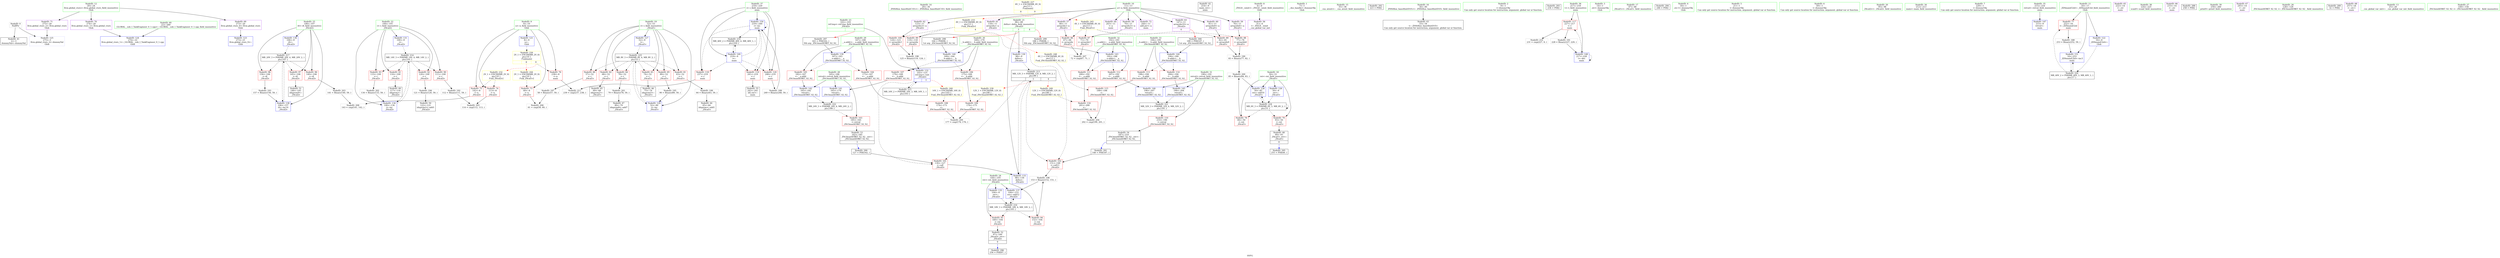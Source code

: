 digraph "SVFG" {
	label="SVFG";

	Node0x564817c7a7d0 [shape=record,color=grey,label="{NodeID: 0\nNullPtr}"];
	Node0x564817c7a7d0 -> Node0x564817c98520[style=solid];
	Node0x564817c7a7d0 -> Node0x564817c9eb50[style=solid];
	Node0x564817c98c00 [shape=record,color=red,label="{NodeID: 97\n145\<--106\n\<--i4\n_Z4cal2v\n}"];
	Node0x564817c98c00 -> Node0x564817c99dc0[style=solid];
	Node0x564817c96e00 [shape=record,color=green,label="{NodeID: 14\n29\<--30\n_ZNSt8ios_base4InitC1Ev\<--_ZNSt8ios_base4InitC1Ev_field_insensitive\n}"];
	Node0x564817c9c6a0 [shape=record,color=grey,label="{NodeID: 194\n121 = Binary(120, 59, )\n}"];
	Node0x564817c9c6a0 -> Node0x564817c99cf0[style=solid];
	Node0x564817c99760 [shape=record,color=red,label="{NodeID: 111\n200\<--192\n\<--__a.addr\n_ZSt3minIiERKT_S2_S2_\n}"];
	Node0x564817c99760 -> Node0x564817c9e340[style=solid];
	Node0x564817c979d0 [shape=record,color=green,label="{NodeID: 28\n165\<--166\nretval\<--retval_field_insensitive\n_ZSt3maxIiERKT_S2_S2_\n}"];
	Node0x564817c979d0 -> Node0x564817c990e0[style=solid];
	Node0x564817c979d0 -> Node0x564817c9f880[style=solid];
	Node0x564817c979d0 -> Node0x564817c9f950[style=solid];
	Node0x564817cc2260 [shape=record,color=black,label="{NodeID: 291\n148 = PHI(187, )\n}"];
	Node0x564817cc2260 -> Node0x564817c99010[style=solid];
	Node0x564817ca4fb0 [shape=record,color=grey,label="{NodeID: 208\n143 = cmp(141, 142, )\n}"];
	Node0x564817c9eb50 [shape=record,color=blue, style = dotted,label="{NodeID: 125\n275\<--3\nllvm.global_ctors_2\<--dummyVal\nGlob }"];
	Node0x564817c98620 [shape=record,color=black,label="{NodeID: 42\n214\<--9\nmain_ret\<--\nmain\n}"];
	Node0x564817caf9f0 [shape=record,color=black,label="{NodeID: 222\nMR_24V_3 = PHI(MR_24V_4, MR_24V_2, )\npts\{166 \}\n}"];
	Node0x564817caf9f0 -> Node0x564817c990e0[style=dashed];
	Node0x564817c9f6e0 [shape=record,color=blue,label="{NodeID: 139\n167\<--163\n__a.addr\<--__a\n_ZSt3maxIiERKT_S2_S2_\n}"];
	Node0x564817c9f6e0 -> Node0x564817c991b0[style=dashed];
	Node0x564817c9f6e0 -> Node0x564817c99280[style=dashed];
	Node0x564817c9a1d0 [shape=record,color=purple,label="{NodeID: 56\n31\<--4\n\<--_ZStL8__ioinit\n__cxx_global_var_init\n}"];
	Node0x564817c9ad60 [shape=record,color=purple,label="{NodeID: 70\n274\<--20\nllvm.global_ctors_1\<--llvm.global_ctors\nGlob }"];
	Node0x564817c9ad60 -> Node0x564817c9ea50[style=solid];
	Node0x564817c9b920 [shape=record,color=red,label="{NodeID: 84\n78\<--52\n\<--i\n_Z4cal1v\n}"];
	Node0x564817c9b920 -> Node0x564817c9d120[style=solid];
	Node0x564817c7a5f0 [shape=record,color=green,label="{NodeID: 1\n7\<--1\n__dso_handle\<--dummyObj\nGlob }"];
	Node0x564817c98cd0 [shape=record,color=red,label="{NodeID: 98\n156\<--106\n\<--i4\n_Z4cal2v\n}"];
	Node0x564817c98cd0 -> Node0x564817c9c520[style=solid];
	Node0x564817c96e90 [shape=record,color=green,label="{NodeID: 15\n35\<--36\n__cxa_atexit\<--__cxa_atexit_field_insensitive\n}"];
	Node0x564817c9c820 [shape=record,color=grey,label="{NodeID: 195\n90 = Binary(89, 59, )\n}"];
	Node0x564817c9c820 -> Node0x564817c9eec0[style=solid];
	Node0x564817c99830 [shape=record,color=red,label="{NodeID: 112\n207\<--192\n\<--__a.addr\n_ZSt3minIiERKT_S2_S2_\n}"];
	Node0x564817c99830 -> Node0x564817c9fc90[style=solid];
	Node0x564817c97aa0 [shape=record,color=green,label="{NodeID: 29\n167\<--168\n__a.addr\<--__a.addr_field_insensitive\n_ZSt3maxIiERKT_S2_S2_\n}"];
	Node0x564817c97aa0 -> Node0x564817c991b0[style=solid];
	Node0x564817c97aa0 -> Node0x564817c99280[style=solid];
	Node0x564817c97aa0 -> Node0x564817c9f6e0[style=solid];
	Node0x564817cc2360 [shape=record,color=black,label="{NodeID: 292\n223 = PHI()\n}"];
	Node0x564817ca5130 [shape=record,color=grey,label="{NodeID: 209\n177 = cmp(174, 176, )\n}"];
	Node0x564817c9ec50 [shape=record,color=blue,label="{NodeID: 126\n50\<--9\nret\<--\n_Z4cal1v\n}"];
	Node0x564817c9ec50 -> Node0x564817cb03f0[style=dashed];
	Node0x564817c986f0 [shape=record,color=black,label="{NodeID: 43\n33\<--34\n\<--_ZNSt8ios_base4InitD1Ev\nCan only get source location for instruction, argument, global var or function.}"];
	Node0x564817c9f7b0 [shape=record,color=blue,label="{NodeID: 140\n169\<--164\n__b.addr\<--__b\n_ZSt3maxIiERKT_S2_S2_\n}"];
	Node0x564817c9f7b0 -> Node0x564817c99350[style=dashed];
	Node0x564817c9f7b0 -> Node0x564817c99420[style=dashed];
	Node0x564817c9a2a0 [shape=record,color=purple,label="{NodeID: 57\n66\<--11\narrayidx\<--a\n_Z4cal1v\n}"];
	Node0x564817c9a2a0 -> Node0x564817c9bac0[style=solid];
	Node0x564817c9ae60 [shape=record,color=purple,label="{NodeID: 71\n275\<--20\nllvm.global_ctors_2\<--llvm.global_ctors\nGlob }"];
	Node0x564817c9ae60 -> Node0x564817c9eb50[style=solid];
	Node0x564817c9b9f0 [shape=record,color=red,label="{NodeID: 85\n89\<--52\n\<--i\n_Z4cal1v\n}"];
	Node0x564817c9b9f0 -> Node0x564817c9c820[style=solid];
	Node0x564817c95f80 [shape=record,color=green,label="{NodeID: 2\n9\<--1\n\<--dummyObj\nCan only get source location for instruction, argument, global var or function.}"];
	Node0x564817c98da0 [shape=record,color=red,label="{NodeID: 99\n119\<--118\n\<--arrayidx\n_Z4cal2v\n}"];
	Node0x564817c98da0 -> Node0x564817c9cca0[style=solid];
	Node0x564817c96f20 [shape=record,color=green,label="{NodeID: 16\n34\<--40\n_ZNSt8ios_base4InitD1Ev\<--_ZNSt8ios_base4InitD1Ev_field_insensitive\n}"];
	Node0x564817c96f20 -> Node0x564817c986f0[style=solid];
	Node0x564817c9c9a0 [shape=record,color=grey,label="{NodeID: 196\n153 = Binary(152, 151, )\n}"];
	Node0x564817c9c9a0 -> Node0x564817c9f540[style=solid];
	Node0x564817c99900 [shape=record,color=red,label="{NodeID: 113\n198\<--194\n\<--__b.addr\n_ZSt3minIiERKT_S2_S2_\n}"];
	Node0x564817c99900 -> Node0x564817c99aa0[style=solid];
	Node0x564817c97b70 [shape=record,color=green,label="{NodeID: 30\n169\<--170\n__b.addr\<--__b.addr_field_insensitive\n_ZSt3maxIiERKT_S2_S2_\n}"];
	Node0x564817c97b70 -> Node0x564817c99350[style=solid];
	Node0x564817c97b70 -> Node0x564817c99420[style=solid];
	Node0x564817c97b70 -> Node0x564817c9f7b0[style=solid];
	Node0x564817cc2430 [shape=record,color=black,label="{NodeID: 293\n234 = PHI()\n}"];
	Node0x564817ca52b0 [shape=record,color=grey,label="{NodeID: 210\n231 = cmp(227, 9, )\n}"];
	Node0x564817c9ed20 [shape=record,color=blue,label="{NodeID: 127\n52\<--9\ni\<--\n_Z4cal1v\n}"];
	Node0x564817c9ed20 -> Node0x564817cb08f0[style=dashed];
	Node0x564817c987f0 [shape=record,color=black,label="{NodeID: 44\n65\<--64\nidxprom\<--add1\n_Z4cal1v\n}"];
	Node0x564817cb03f0 [shape=record,color=black,label="{NodeID: 224\nMR_6V_3 = PHI(MR_6V_5, MR_6V_2, )\npts\{51 \}\n}"];
	Node0x564817cb03f0 -> Node0x564817c9b440[style=dashed];
	Node0x564817cb03f0 -> Node0x564817c9b510[style=dashed];
	Node0x564817cb03f0 -> Node0x564817c9edf0[style=dashed];
	Node0x564817cb03f0 -> Node0x564817cb03f0[style=dashed];
	Node0x564817c9f880 [shape=record,color=blue,label="{NodeID: 141\n165\<--179\nretval\<--\n_ZSt3maxIiERKT_S2_S2_\n}"];
	Node0x564817c9f880 -> Node0x564817caf9f0[style=dashed];
	Node0x564817c9a370 [shape=record,color=purple,label="{NodeID: 58\n70\<--11\narrayidx3\<--a\n_Z4cal1v\n}"];
	Node0x564817c9a370 -> Node0x564817c9bb90[style=solid];
	Node0x564817c9af60 [shape=record,color=purple,label="{NodeID: 72\n244\<--11\nadd.ptr\<--a\nmain\n}"];
	Node0x564817c9bac0 [shape=record,color=red,label="{NodeID: 86\n67\<--66\n\<--arrayidx\n_Z4cal1v\n}"];
	Node0x564817c9bac0 -> Node0x564817ca4e30[style=solid];
	Node0x564817c96010 [shape=record,color=green,label="{NodeID: 3\n14\<--1\n.str\<--dummyObj\nGlob }"];
	Node0x564817c98e70 [shape=record,color=red,label="{NodeID: 100\n124\<--123\n\<--arrayidx3\n_Z4cal2v\n}"];
	Node0x564817c98e70 -> Node0x564817c9cca0[style=solid];
	Node0x564817c97020 [shape=record,color=green,label="{NodeID: 17\n47\<--48\n_Z4cal1v\<--_Z4cal1v_field_insensitive\n}"];
	Node0x564817c9cb20 [shape=record,color=grey,label="{NodeID: 197\n58 = Binary(57, 59, )\n}"];
	Node0x564817c9cb20 -> Node0x564817ca4cb0[style=solid];
	Node0x564817c999d0 [shape=record,color=red,label="{NodeID: 114\n204\<--194\n\<--__b.addr\n_ZSt3minIiERKT_S2_S2_\n}"];
	Node0x564817c999d0 -> Node0x564817c9fbc0[style=solid];
	Node0x564817c97c40 [shape=record,color=green,label="{NodeID: 31\n190\<--191\nretval\<--retval_field_insensitive\n_ZSt3minIiERKT_S2_S2_\n}"];
	Node0x564817c97c40 -> Node0x564817c99690[style=solid];
	Node0x564817c97c40 -> Node0x564817c9fbc0[style=solid];
	Node0x564817c97c40 -> Node0x564817c9fc90[style=solid];
	Node0x564817cc2500 [shape=record,color=black,label="{NodeID: 294\n246 = PHI()\n}"];
	Node0x564817ca5430 [shape=record,color=grey,label="{NodeID: 211\n239 = cmp(237, 238, )\n}"];
	Node0x564817c9edf0 [shape=record,color=blue,label="{NodeID: 128\n50\<--85\nret\<--add10\n_Z4cal1v\n}"];
	Node0x564817c9edf0 -> Node0x564817cb03f0[style=dashed];
	Node0x564817c988c0 [shape=record,color=black,label="{NodeID: 45\n69\<--68\nidxprom2\<--\n_Z4cal1v\n}"];
	Node0x564817cb08f0 [shape=record,color=black,label="{NodeID: 225\nMR_8V_3 = PHI(MR_8V_4, MR_8V_2, )\npts\{53 \}\n}"];
	Node0x564817cb08f0 -> Node0x564817c9b5e0[style=dashed];
	Node0x564817cb08f0 -> Node0x564817c9b6b0[style=dashed];
	Node0x564817cb08f0 -> Node0x564817c9b780[style=dashed];
	Node0x564817cb08f0 -> Node0x564817c9b850[style=dashed];
	Node0x564817cb08f0 -> Node0x564817c9b920[style=dashed];
	Node0x564817cb08f0 -> Node0x564817c9b9f0[style=dashed];
	Node0x564817cb08f0 -> Node0x564817c9eec0[style=dashed];
	Node0x564817c9f950 [shape=record,color=blue,label="{NodeID: 142\n165\<--182\nretval\<--\n_ZSt3maxIiERKT_S2_S2_\n}"];
	Node0x564817c9f950 -> Node0x564817caf9f0[style=dashed];
	Node0x564817c9a440 [shape=record,color=purple,label="{NodeID: 59\n76\<--11\narrayidx6\<--a\n_Z4cal1v\n}"];
	Node0x564817c9a440 -> Node0x564817c9bc60[style=solid];
	Node0x564817cb2bd0 [shape=record,color=yellow,style=double,label="{NodeID: 239\n12V_1 = ENCHI(MR_12V_0)\npts\{99 \}\nFun[_ZSt3maxIiERKT_S2_S2_]}"];
	Node0x564817cb2bd0 -> Node0x564817c995c0[style=dashed];
	Node0x564817c9b030 [shape=record,color=red,label="{NodeID: 73\n60\<--8\n\<--n\n_Z4cal1v\n}"];
	Node0x564817c9b030 -> Node0x564817ca4cb0[style=solid];
	Node0x564817c9bb90 [shape=record,color=red,label="{NodeID: 87\n71\<--70\n\<--arrayidx3\n_Z4cal1v\n}"];
	Node0x564817c9bb90 -> Node0x564817ca4e30[style=solid];
	Node0x564817c960a0 [shape=record,color=green,label="{NodeID: 4\n18\<--1\n.str.1\<--dummyObj\nGlob }"];
	Node0x564817c98f40 [shape=record,color=red,label="{NodeID: 101\n130\<--127\n\<--call\n_Z4cal2v\n}"];
	Node0x564817c98f40 -> Node0x564817c9f200[style=solid];
	Node0x564817c97120 [shape=record,color=green,label="{NodeID: 18\n50\<--51\nret\<--ret_field_insensitive\n_Z4cal1v\n}"];
	Node0x564817c97120 -> Node0x564817c9b440[style=solid];
	Node0x564817c97120 -> Node0x564817c9b510[style=solid];
	Node0x564817c97120 -> Node0x564817c9ec50[style=solid];
	Node0x564817c97120 -> Node0x564817c9edf0[style=solid];
	Node0x564817c9cca0 [shape=record,color=grey,label="{NodeID: 198\n125 = Binary(119, 124, )\n}"];
	Node0x564817c9cca0 -> Node0x564817c9f130[style=solid];
	Node0x564817c99aa0 [shape=record,color=red,label="{NodeID: 115\n199\<--198\n\<--\n_ZSt3minIiERKT_S2_S2_\n}"];
	Node0x564817c99aa0 -> Node0x564817ca49b0[style=solid];
	Node0x564817c97d10 [shape=record,color=green,label="{NodeID: 32\n192\<--193\n__a.addr\<--__a.addr_field_insensitive\n_ZSt3minIiERKT_S2_S2_\n}"];
	Node0x564817c97d10 -> Node0x564817c99760[style=solid];
	Node0x564817c97d10 -> Node0x564817c99830[style=solid];
	Node0x564817c97d10 -> Node0x564817c9fa20[style=solid];
	Node0x564817cc25d0 [shape=record,color=black,label="{NodeID: 295\n255 = PHI(49, )\n}"];
	Node0x564817c9eec0 [shape=record,color=blue,label="{NodeID: 129\n52\<--90\ni\<--inc\n_Z4cal1v\n}"];
	Node0x564817c9eec0 -> Node0x564817cb08f0[style=dashed];
	Node0x564817c98990 [shape=record,color=black,label="{NodeID: 46\n75\<--74\nidxprom5\<--\n_Z4cal1v\n}"];
	Node0x564817cb0df0 [shape=record,color=yellow,style=double,label="{NodeID: 226\n2V_1 = ENCHI(MR_2V_0)\npts\{10 \}\nFun[main]|{|<s1>8|<s2>9}}"];
	Node0x564817cb0df0 -> Node0x564817c9b2a0[style=dashed];
	Node0x564817cb0df0:s1 -> Node0x564817cb3060[style=dashed,color=red];
	Node0x564817cb0df0:s2 -> Node0x564817cb1d70[style=dashed,color=red];
	Node0x564817c9fa20 [shape=record,color=blue,label="{NodeID: 143\n192\<--188\n__a.addr\<--__a\n_ZSt3minIiERKT_S2_S2_\n}"];
	Node0x564817c9fa20 -> Node0x564817c99760[style=dashed];
	Node0x564817c9fa20 -> Node0x564817c99830[style=dashed];
	Node0x564817c9a510 [shape=record,color=purple,label="{NodeID: 60\n81\<--11\narrayidx9\<--a\n_Z4cal1v\n}"];
	Node0x564817c9a510 -> Node0x564817c9bd30[style=solid];
	Node0x564817cb2ce0 [shape=record,color=yellow,style=double,label="{NodeID: 240\n16V_1 = ENCHI(MR_16V_0)\npts\{103 \}\nFun[_ZSt3maxIiERKT_S2_S2_]}"];
	Node0x564817cb2ce0 -> Node0x564817c994f0[style=dashed];
	Node0x564817c9b100 [shape=record,color=red,label="{NodeID: 74\n113\<--8\n\<--n\n_Z4cal2v\n}"];
	Node0x564817c9b100 -> Node0x564817ca4b30[style=solid];
	Node0x564817c9bc60 [shape=record,color=red,label="{NodeID: 88\n77\<--76\n\<--arrayidx6\n_Z4cal1v\n}"];
	Node0x564817c9bc60 -> Node0x564817ca24a0[style=solid];
	Node0x564817c968f0 [shape=record,color=green,label="{NodeID: 5\n21\<--1\n\<--dummyObj\nCan only get source location for instruction, argument, global var or function.}"];
	Node0x564817c99010 [shape=record,color=red,label="{NodeID: 102\n151\<--148\n\<--call11\n_Z4cal2v\n}"];
	Node0x564817c99010 -> Node0x564817c9c9a0[style=solid];
	Node0x564817c971f0 [shape=record,color=green,label="{NodeID: 19\n52\<--53\ni\<--i_field_insensitive\n_Z4cal1v\n}"];
	Node0x564817c971f0 -> Node0x564817c9b5e0[style=solid];
	Node0x564817c971f0 -> Node0x564817c9b6b0[style=solid];
	Node0x564817c971f0 -> Node0x564817c9b780[style=solid];
	Node0x564817c971f0 -> Node0x564817c9b850[style=solid];
	Node0x564817c971f0 -> Node0x564817c9b920[style=solid];
	Node0x564817c971f0 -> Node0x564817c9b9f0[style=solid];
	Node0x564817c971f0 -> Node0x564817c9ed20[style=solid];
	Node0x564817c971f0 -> Node0x564817c9eec0[style=solid];
	Node0x564817c9ce20 [shape=record,color=grey,label="{NodeID: 199\n64 = Binary(63, 59, )\n}"];
	Node0x564817c9ce20 -> Node0x564817c987f0[style=solid];
	Node0x564817c9e340 [shape=record,color=red,label="{NodeID: 116\n201\<--200\n\<--\n_ZSt3minIiERKT_S2_S2_\n}"];
	Node0x564817c9e340 -> Node0x564817ca49b0[style=solid];
	Node0x564817c97de0 [shape=record,color=green,label="{NodeID: 33\n194\<--195\n__b.addr\<--__b.addr_field_insensitive\n_ZSt3minIiERKT_S2_S2_\n}"];
	Node0x564817c97de0 -> Node0x564817c99900[style=solid];
	Node0x564817c97de0 -> Node0x564817c999d0[style=solid];
	Node0x564817c97de0 -> Node0x564817c9faf0[style=solid];
	Node0x564817cc27a0 [shape=record,color=black,label="{NodeID: 296\n256 = PHI(97, )\n}"];
	Node0x564817caccf0 [shape=record,color=black,label="{NodeID: 213\nMR_12V_3 = PHI(MR_12V_4, MR_12V_2, )\npts\{99 \}\n|{|<s3>3|<s4>4}}"];
	Node0x564817caccf0 -> Node0x564817c98f40[style=dashed];
	Node0x564817caccf0 -> Node0x564817c99010[style=dashed];
	Node0x564817caccf0 -> Node0x564817c9f200[style=dashed];
	Node0x564817caccf0:s3 -> Node0x564817cb2bd0[style=dashed,color=red];
	Node0x564817caccf0:s4 -> Node0x564817cb3520[style=dashed,color=red];
	Node0x564817c9ef90 [shape=record,color=blue,label="{NodeID: 130\n98\<--9\ndelta\<--\n_Z4cal2v\n}"];
	Node0x564817c9ef90 -> Node0x564817caccf0[style=dashed];
	Node0x564817c98a60 [shape=record,color=black,label="{NodeID: 47\n80\<--79\nidxprom8\<--add7\n_Z4cal1v\n}"];
	Node0x564817cb1910 [shape=record,color=yellow,style=double,label="{NodeID: 227\n4V_1 = ENCHI(MR_4V_0)\npts\{13 \}\nFun[main]|{<s0>8|<s1>9}}"];
	Node0x564817cb1910:s0 -> Node0x564817cb3170[style=dashed,color=red];
	Node0x564817cb1910:s1 -> Node0x564817cb1e80[style=dashed,color=red];
	Node0x564817c9faf0 [shape=record,color=blue,label="{NodeID: 144\n194\<--189\n__b.addr\<--__b\n_ZSt3minIiERKT_S2_S2_\n}"];
	Node0x564817c9faf0 -> Node0x564817c99900[style=dashed];
	Node0x564817c9faf0 -> Node0x564817c999d0[style=dashed];
	Node0x564817c9a5e0 [shape=record,color=purple,label="{NodeID: 61\n118\<--11\narrayidx\<--a\n_Z4cal2v\n}"];
	Node0x564817c9a5e0 -> Node0x564817c98da0[style=solid];
	Node0x564817c9b1d0 [shape=record,color=red,label="{NodeID: 75\n142\<--8\n\<--n\n_Z4cal2v\n}"];
	Node0x564817c9b1d0 -> Node0x564817ca4fb0[style=solid];
	Node0x564817c9bd30 [shape=record,color=red,label="{NodeID: 89\n82\<--81\n\<--arrayidx9\n_Z4cal1v\n}"];
	Node0x564817c9bd30 -> Node0x564817ca24a0[style=solid];
	Node0x564817c96980 [shape=record,color=green,label="{NodeID: 6\n59\<--1\n\<--dummyObj\nCan only get source location for instruction, argument, global var or function.}"];
	Node0x564817c990e0 [shape=record,color=red,label="{NodeID: 103\n185\<--165\n\<--retval\n_ZSt3maxIiERKT_S2_S2_\n}"];
	Node0x564817c990e0 -> Node0x564817c99f60[style=solid];
	Node0x564817c972c0 [shape=record,color=green,label="{NodeID: 20\n95\<--96\n_Z4cal2v\<--_Z4cal2v_field_insensitive\n}"];
	Node0x564817c9cfa0 [shape=record,color=grey,label="{NodeID: 200\n85 = Binary(84, 83, )\n}"];
	Node0x564817c9cfa0 -> Node0x564817c9edf0[style=solid];
	Node0x564817c9e410 [shape=record,color=red,label="{NodeID: 117\n227\<--217\n\<--t\nmain\n}"];
	Node0x564817c9e410 -> Node0x564817ca2620[style=solid];
	Node0x564817c9e410 -> Node0x564817ca52b0[style=solid];
	Node0x564817c97eb0 [shape=record,color=green,label="{NodeID: 34\n212\<--213\nmain\<--main_field_insensitive\n}"];
	Node0x564817cc28e0 [shape=record,color=black,label="{NodeID: 297\n163 = PHI(102, )\n0th arg _ZSt3maxIiERKT_S2_S2_ }"];
	Node0x564817cc28e0 -> Node0x564817c9f6e0[style=solid];
	Node0x564817cad1f0 [shape=record,color=black,label="{NodeID: 214\nMR_14V_3 = PHI(MR_14V_4, MR_14V_2, )\npts\{101 \}\n}"];
	Node0x564817cad1f0 -> Node0x564817c9be00[style=dashed];
	Node0x564817cad1f0 -> Node0x564817c9bed0[style=dashed];
	Node0x564817cad1f0 -> Node0x564817c9bfa0[style=dashed];
	Node0x564817cad1f0 -> Node0x564817c9c070[style=dashed];
	Node0x564817cad1f0 -> Node0x564817c9f2d0[style=dashed];
	Node0x564817c9f060 [shape=record,color=blue,label="{NodeID: 131\n100\<--9\ni\<--\n_Z4cal2v\n}"];
	Node0x564817c9f060 -> Node0x564817cad1f0[style=dashed];
	Node0x564817c99b50 [shape=record,color=black,label="{NodeID: 48\n49\<--93\n_Z4cal1v_ret\<--\n_Z4cal1v\n|{<s0>8}}"];
	Node0x564817c99b50:s0 -> Node0x564817cc25d0[style=solid,color=blue];
	Node0x564817c9fbc0 [shape=record,color=blue,label="{NodeID: 145\n190\<--204\nretval\<--\n_ZSt3minIiERKT_S2_S2_\n}"];
	Node0x564817c9fbc0 -> Node0x564817caf4f0[style=dashed];
	Node0x564817c9a6b0 [shape=record,color=purple,label="{NodeID: 62\n123\<--11\narrayidx3\<--a\n_Z4cal2v\n}"];
	Node0x564817c9a6b0 -> Node0x564817c98e70[style=solid];
	Node0x564817c9b2a0 [shape=record,color=red,label="{NodeID: 76\n238\<--8\n\<--n\nmain\n}"];
	Node0x564817c9b2a0 -> Node0x564817ca5430[style=solid];
	Node0x564817c9be00 [shape=record,color=red,label="{NodeID: 90\n111\<--100\n\<--i\n_Z4cal2v\n}"];
	Node0x564817c9be00 -> Node0x564817c9c3a0[style=solid];
	Node0x564817c96a10 [shape=record,color=green,label="{NodeID: 7\n229\<--1\n\<--dummyObj\nCan only get source location for instruction, argument, global var or function.}"];
	Node0x564817c991b0 [shape=record,color=red,label="{NodeID: 104\n173\<--167\n\<--__a.addr\n_ZSt3maxIiERKT_S2_S2_\n}"];
	Node0x564817c991b0 -> Node0x564817c994f0[style=solid];
	Node0x564817c973c0 [shape=record,color=green,label="{NodeID: 21\n98\<--99\ndelta\<--delta_field_insensitive\n_Z4cal2v\n|{|<s2>3|<s3>4}}"];
	Node0x564817c973c0 -> Node0x564817c9ef90[style=solid];
	Node0x564817c973c0 -> Node0x564817c9f200[style=solid];
	Node0x564817c973c0:s2 -> Node0x564817cc2a20[style=solid,color=red];
	Node0x564817c973c0:s3 -> Node0x564817cc2b60[style=solid,color=red];
	Node0x564817c9d120 [shape=record,color=grey,label="{NodeID: 201\n79 = Binary(78, 59, )\n}"];
	Node0x564817c9d120 -> Node0x564817c98a60[style=solid];
	Node0x564817c9e4e0 [shape=record,color=red,label="{NodeID: 118\n237\<--219\n\<--i\nmain\n}"];
	Node0x564817c9e4e0 -> Node0x564817ca5430[style=solid];
	Node0x564817c97fb0 [shape=record,color=green,label="{NodeID: 35\n215\<--216\nretval\<--retval_field_insensitive\nmain\n}"];
	Node0x564817c97fb0 -> Node0x564817c9fd60[style=solid];
	Node0x564817cc2a20 [shape=record,color=black,label="{NodeID: 298\n164 = PHI(98, )\n1st arg _ZSt3maxIiERKT_S2_S2_ }"];
	Node0x564817cc2a20 -> Node0x564817c9f7b0[style=solid];
	Node0x564817cad6f0 [shape=record,color=black,label="{NodeID: 215\nMR_16V_2 = PHI(MR_16V_3, MR_16V_1, )\npts\{103 \}\n}"];
	Node0x564817cad6f0 -> Node0x564817c9f130[style=dashed];
	Node0x564817c9f130 [shape=record,color=blue,label="{NodeID: 132\n102\<--125\nref.tmp\<--sub\n_Z4cal2v\n|{|<s2>3}}"];
	Node0x564817c9f130 -> Node0x564817c98f40[style=dashed];
	Node0x564817c9f130 -> Node0x564817cad6f0[style=dashed];
	Node0x564817c9f130:s2 -> Node0x564817cb2ce0[style=dashed,color=red];
	Node0x564817c99c20 [shape=record,color=black,label="{NodeID: 49\n117\<--116\nidxprom\<--\n_Z4cal2v\n}"];
	Node0x564817c9fc90 [shape=record,color=blue,label="{NodeID: 146\n190\<--207\nretval\<--\n_ZSt3minIiERKT_S2_S2_\n}"];
	Node0x564817c9fc90 -> Node0x564817caf4f0[style=dashed];
	Node0x564817c9a780 [shape=record,color=purple,label="{NodeID: 63\n147\<--11\narrayidx10\<--a\n_Z4cal2v\n|{<s0>4}}"];
	Node0x564817c9a780:s0 -> Node0x564817cc2ca0[style=solid,color=red];
	Node0x564817c9b370 [shape=record,color=red,label="{NodeID: 77\n252\<--16\n\<--_ZZ4mainE2id\nmain\n}"];
	Node0x564817c9b370 -> Node0x564817ca21a0[style=solid];
	Node0x564817c9bed0 [shape=record,color=red,label="{NodeID: 91\n116\<--100\n\<--i\n_Z4cal2v\n}"];
	Node0x564817c9bed0 -> Node0x564817c99c20[style=solid];
	Node0x564817c96aa0 [shape=record,color=green,label="{NodeID: 8\n4\<--6\n_ZStL8__ioinit\<--_ZStL8__ioinit_field_insensitive\nGlob }"];
	Node0x564817c96aa0 -> Node0x564817c9a1d0[style=solid];
	Node0x564817ca21a0 [shape=record,color=grey,label="{NodeID: 188\n253 = Binary(252, 59, )\n}"];
	Node0x564817ca21a0 -> Node0x564817ca00a0[style=solid];
	Node0x564817c99280 [shape=record,color=red,label="{NodeID: 105\n182\<--167\n\<--__a.addr\n_ZSt3maxIiERKT_S2_S2_\n}"];
	Node0x564817c99280 -> Node0x564817c9f950[style=solid];
	Node0x564817c97490 [shape=record,color=green,label="{NodeID: 22\n100\<--101\ni\<--i_field_insensitive\n_Z4cal2v\n}"];
	Node0x564817c97490 -> Node0x564817c9be00[style=solid];
	Node0x564817c97490 -> Node0x564817c9bed0[style=solid];
	Node0x564817c97490 -> Node0x564817c9bfa0[style=solid];
	Node0x564817c97490 -> Node0x564817c9c070[style=solid];
	Node0x564817c97490 -> Node0x564817c9f060[style=solid];
	Node0x564817c97490 -> Node0x564817c9f2d0[style=solid];
	Node0x564817ca46f0 [shape=record,color=grey,label="{NodeID: 202\n134 = Binary(133, 59, )\n}"];
	Node0x564817ca46f0 -> Node0x564817c9f2d0[style=solid];
	Node0x564817c9e5b0 [shape=record,color=red,label="{NodeID: 119\n241\<--219\n\<--i\nmain\n}"];
	Node0x564817c9e5b0 -> Node0x564817c9a100[style=solid];
	Node0x564817c98080 [shape=record,color=green,label="{NodeID: 36\n217\<--218\nt\<--t_field_insensitive\nmain\n}"];
	Node0x564817c98080 -> Node0x564817c9e410[style=solid];
	Node0x564817c98080 -> Node0x564817c9fe30[style=solid];
	Node0x564817cc2b60 [shape=record,color=black,label="{NodeID: 299\n188 = PHI(98, )\n0th arg _ZSt3minIiERKT_S2_S2_ }"];
	Node0x564817cc2b60 -> Node0x564817c9fa20[style=solid];
	Node0x564817cadbf0 [shape=record,color=black,label="{NodeID: 216\nMR_18V_3 = PHI(MR_18V_4, MR_18V_2, )\npts\{105 \}\n}"];
	Node0x564817cadbf0 -> Node0x564817c9c140[style=dashed];
	Node0x564817cadbf0 -> Node0x564817c9c210[style=dashed];
	Node0x564817cadbf0 -> Node0x564817c9f540[style=dashed];
	Node0x564817c9f200 [shape=record,color=blue,label="{NodeID: 133\n98\<--130\ndelta\<--\n_Z4cal2v\n}"];
	Node0x564817c9f200 -> Node0x564817caccf0[style=dashed];
	Node0x564817c99cf0 [shape=record,color=black,label="{NodeID: 50\n122\<--121\nidxprom2\<--add1\n_Z4cal2v\n}"];
	Node0x564817c9fd60 [shape=record,color=blue,label="{NodeID: 147\n215\<--9\nretval\<--\nmain\n}"];
	Node0x564817c9a850 [shape=record,color=purple,label="{NodeID: 64\n243\<--11\n\<--a\nmain\n}"];
	Node0x564817cb3060 [shape=record,color=yellow,style=double,label="{NodeID: 244\n2V_1 = ENCHI(MR_2V_0)\npts\{10 \}\nFun[_Z4cal1v]}"];
	Node0x564817cb3060 -> Node0x564817c9b030[style=dashed];
	Node0x564817c9b440 [shape=record,color=red,label="{NodeID: 78\n84\<--50\n\<--ret\n_Z4cal1v\n}"];
	Node0x564817c9b440 -> Node0x564817c9cfa0[style=solid];
	Node0x564817c9bfa0 [shape=record,color=red,label="{NodeID: 92\n120\<--100\n\<--i\n_Z4cal2v\n}"];
	Node0x564817c9bfa0 -> Node0x564817c9c6a0[style=solid];
	Node0x564817c96b30 [shape=record,color=green,label="{NodeID: 9\n8\<--10\nn\<--n_field_insensitive\nGlob }"];
	Node0x564817c96b30 -> Node0x564817c9b030[style=solid];
	Node0x564817c96b30 -> Node0x564817c9b100[style=solid];
	Node0x564817c96b30 -> Node0x564817c9b1d0[style=solid];
	Node0x564817c96b30 -> Node0x564817c9b2a0[style=solid];
	Node0x564817c96b30 -> Node0x564817c9e750[style=solid];
	Node0x564817ca2320 [shape=record,color=grey,label="{NodeID: 189\n249 = Binary(248, 59, )\n}"];
	Node0x564817ca2320 -> Node0x564817c9ffd0[style=solid];
	Node0x564817c99350 [shape=record,color=red,label="{NodeID: 106\n175\<--169\n\<--__b.addr\n_ZSt3maxIiERKT_S2_S2_\n}"];
	Node0x564817c99350 -> Node0x564817c995c0[style=solid];
	Node0x564817c97560 [shape=record,color=green,label="{NodeID: 23\n102\<--103\nref.tmp\<--ref.tmp_field_insensitive\n_Z4cal2v\n|{|<s1>3}}"];
	Node0x564817c97560 -> Node0x564817c9f130[style=solid];
	Node0x564817c97560:s1 -> Node0x564817cc28e0[style=solid,color=red];
	Node0x564817ca4830 [shape=record,color=grey,label="{NodeID: 203\n141 = Binary(140, 59, )\n}"];
	Node0x564817ca4830 -> Node0x564817ca4fb0[style=solid];
	Node0x564817c9e680 [shape=record,color=red,label="{NodeID: 120\n248\<--219\n\<--i\nmain\n}"];
	Node0x564817c9e680 -> Node0x564817ca2320[style=solid];
	Node0x564817c98150 [shape=record,color=green,label="{NodeID: 37\n219\<--220\ni\<--i_field_insensitive\nmain\n}"];
	Node0x564817c98150 -> Node0x564817c9e4e0[style=solid];
	Node0x564817c98150 -> Node0x564817c9e5b0[style=solid];
	Node0x564817c98150 -> Node0x564817c9e680[style=solid];
	Node0x564817c98150 -> Node0x564817c9ff00[style=solid];
	Node0x564817c98150 -> Node0x564817c9ffd0[style=solid];
	Node0x564817cc2ca0 [shape=record,color=black,label="{NodeID: 300\n189 = PHI(147, )\n1st arg _ZSt3minIiERKT_S2_S2_ }"];
	Node0x564817cc2ca0 -> Node0x564817c9faf0[style=solid];
	Node0x564817cae0f0 [shape=record,color=black,label="{NodeID: 217\nMR_20V_3 = PHI(MR_20V_4, MR_20V_2, )\npts\{107 \}\n}"];
	Node0x564817cae0f0 -> Node0x564817c98b30[style=dashed];
	Node0x564817cae0f0 -> Node0x564817c98c00[style=dashed];
	Node0x564817cae0f0 -> Node0x564817c98cd0[style=dashed];
	Node0x564817cae0f0 -> Node0x564817c9f610[style=dashed];
	Node0x564817c9f2d0 [shape=record,color=blue,label="{NodeID: 134\n100\<--134\ni\<--inc\n_Z4cal2v\n}"];
	Node0x564817c9f2d0 -> Node0x564817cad1f0[style=dashed];
	Node0x564817c99dc0 [shape=record,color=black,label="{NodeID: 51\n146\<--145\nidxprom9\<--\n_Z4cal2v\n}"];
	Node0x564817c9fe30 [shape=record,color=blue,label="{NodeID: 148\n217\<--228\nt\<--dec\nmain\n}"];
	Node0x564817c9fe30 -> Node0x564817c9e410[style=dashed];
	Node0x564817c9fe30 -> Node0x564817c9fe30[style=dashed];
	Node0x564817c9a920 [shape=record,color=purple,label="{NodeID: 65\n222\<--14\n\<--.str\nmain\n}"];
	Node0x564817cb3170 [shape=record,color=yellow,style=double,label="{NodeID: 245\n4V_1 = ENCHI(MR_4V_0)\npts\{13 \}\nFun[_Z4cal1v]}"];
	Node0x564817cb3170 -> Node0x564817c9bac0[style=dashed];
	Node0x564817cb3170 -> Node0x564817c9bb90[style=dashed];
	Node0x564817cb3170 -> Node0x564817c9bc60[style=dashed];
	Node0x564817cb3170 -> Node0x564817c9bd30[style=dashed];
	Node0x564817c9b510 [shape=record,color=red,label="{NodeID: 79\n93\<--50\n\<--ret\n_Z4cal1v\n}"];
	Node0x564817c9b510 -> Node0x564817c99b50[style=solid];
	Node0x564817c9c070 [shape=record,color=red,label="{NodeID: 93\n133\<--100\n\<--i\n_Z4cal2v\n}"];
	Node0x564817c9c070 -> Node0x564817ca46f0[style=solid];
	Node0x564817c96bc0 [shape=record,color=green,label="{NodeID: 10\n11\<--13\na\<--a_field_insensitive\nGlob }"];
	Node0x564817c96bc0 -> Node0x564817c9a2a0[style=solid];
	Node0x564817c96bc0 -> Node0x564817c9a370[style=solid];
	Node0x564817c96bc0 -> Node0x564817c9a440[style=solid];
	Node0x564817c96bc0 -> Node0x564817c9a510[style=solid];
	Node0x564817c96bc0 -> Node0x564817c9a5e0[style=solid];
	Node0x564817c96bc0 -> Node0x564817c9a6b0[style=solid];
	Node0x564817c96bc0 -> Node0x564817c9a780[style=solid];
	Node0x564817c96bc0 -> Node0x564817c9a850[style=solid];
	Node0x564817c96bc0 -> Node0x564817c9af60[style=solid];
	Node0x564817ca24a0 [shape=record,color=grey,label="{NodeID: 190\n83 = Binary(77, 82, )\n}"];
	Node0x564817ca24a0 -> Node0x564817c9cfa0[style=solid];
	Node0x564817c99420 [shape=record,color=red,label="{NodeID: 107\n179\<--169\n\<--__b.addr\n_ZSt3maxIiERKT_S2_S2_\n}"];
	Node0x564817c99420 -> Node0x564817c9f880[style=solid];
	Node0x564817c97630 [shape=record,color=green,label="{NodeID: 24\n104\<--105\nret\<--ret_field_insensitive\n_Z4cal2v\n}"];
	Node0x564817c97630 -> Node0x564817c9c140[style=solid];
	Node0x564817c97630 -> Node0x564817c9c210[style=solid];
	Node0x564817c97630 -> Node0x564817c9f3a0[style=solid];
	Node0x564817c97630 -> Node0x564817c9f540[style=solid];
	Node0x564817ca49b0 [shape=record,color=grey,label="{NodeID: 204\n202 = cmp(199, 201, )\n}"];
	Node0x564817c9e750 [shape=record,color=blue,label="{NodeID: 121\n8\<--9\nn\<--\nGlob }"];
	Node0x564817c9e750 -> Node0x564817cb0df0[style=dashed];
	Node0x564817c98220 [shape=record,color=green,label="{NodeID: 38\n224\<--225\nscanf\<--scanf_field_insensitive\n}"];
	Node0x564817c9f3a0 [shape=record,color=blue,label="{NodeID: 135\n104\<--9\nret\<--\n_Z4cal2v\n}"];
	Node0x564817c9f3a0 -> Node0x564817cadbf0[style=dashed];
	Node0x564817c99e90 [shape=record,color=black,label="{NodeID: 52\n97\<--160\n_Z4cal2v_ret\<--\n_Z4cal2v\n|{<s0>9}}"];
	Node0x564817c99e90:s0 -> Node0x564817cc27a0[style=solid,color=blue];
	Node0x564817cb1d70 [shape=record,color=yellow,style=double,label="{NodeID: 232\n2V_1 = ENCHI(MR_2V_0)\npts\{10 \}\nFun[_Z4cal2v]}"];
	Node0x564817cb1d70 -> Node0x564817c9b100[style=dashed];
	Node0x564817cb1d70 -> Node0x564817c9b1d0[style=dashed];
	Node0x564817c9ff00 [shape=record,color=blue,label="{NodeID: 149\n219\<--9\ni\<--\nmain\n}"];
	Node0x564817c9ff00 -> Node0x564817c9e4e0[style=dashed];
	Node0x564817c9ff00 -> Node0x564817c9e5b0[style=dashed];
	Node0x564817c9ff00 -> Node0x564817c9e680[style=dashed];
	Node0x564817c9ff00 -> Node0x564817c9ffd0[style=dashed];
	Node0x564817c9ff00 -> Node0x564817caeaf0[style=dashed];
	Node0x564817c9a9f0 [shape=record,color=purple,label="{NodeID: 66\n233\<--14\n\<--.str\nmain\n}"];
	Node0x564817c9b5e0 [shape=record,color=red,label="{NodeID: 80\n57\<--52\n\<--i\n_Z4cal1v\n}"];
	Node0x564817c9b5e0 -> Node0x564817c9cb20[style=solid];
	Node0x564817c9c140 [shape=record,color=red,label="{NodeID: 94\n152\<--104\n\<--ret\n_Z4cal2v\n}"];
	Node0x564817c9c140 -> Node0x564817c9c9a0[style=solid];
	Node0x564817c96c50 [shape=record,color=green,label="{NodeID: 11\n16\<--17\n_ZZ4mainE2id\<--_ZZ4mainE2id_field_insensitive\nGlob }"];
	Node0x564817c96c50 -> Node0x564817c9b370[style=solid];
	Node0x564817c96c50 -> Node0x564817c9e850[style=solid];
	Node0x564817c96c50 -> Node0x564817ca00a0[style=solid];
	Node0x564817ca2620 [shape=record,color=grey,label="{NodeID: 191\n228 = Binary(227, 229, )\n}"];
	Node0x564817ca2620 -> Node0x564817c9fe30[style=solid];
	Node0x564817c994f0 [shape=record,color=red,label="{NodeID: 108\n174\<--173\n\<--\n_ZSt3maxIiERKT_S2_S2_\n}"];
	Node0x564817c994f0 -> Node0x564817ca5130[style=solid];
	Node0x564817c97700 [shape=record,color=green,label="{NodeID: 25\n106\<--107\ni4\<--i4_field_insensitive\n_Z4cal2v\n}"];
	Node0x564817c97700 -> Node0x564817c98b30[style=solid];
	Node0x564817c97700 -> Node0x564817c98c00[style=solid];
	Node0x564817c97700 -> Node0x564817c98cd0[style=solid];
	Node0x564817c97700 -> Node0x564817c9f470[style=solid];
	Node0x564817c97700 -> Node0x564817c9f610[style=solid];
	Node0x564817cc1e70 [shape=record,color=black,label="{NodeID: 288\n258 = PHI()\n}"];
	Node0x564817ca4b30 [shape=record,color=grey,label="{NodeID: 205\n114 = cmp(112, 113, )\n}"];
	Node0x564817c9e850 [shape=record,color=blue,label="{NodeID: 122\n16\<--9\n_ZZ4mainE2id\<--\nGlob }"];
	Node0x564817c9e850 -> Node0x564817caeff0[style=dashed];
	Node0x564817c98320 [shape=record,color=green,label="{NodeID: 39\n259\<--260\nprintf\<--printf_field_insensitive\n}"];
	Node0x564817caeaf0 [shape=record,color=black,label="{NodeID: 219\nMR_46V_2 = PHI(MR_46V_4, MR_46V_1, )\npts\{220 \}\n}"];
	Node0x564817caeaf0 -> Node0x564817c9ff00[style=dashed];
	Node0x564817c9f470 [shape=record,color=blue,label="{NodeID: 136\n106\<--9\ni4\<--\n_Z4cal2v\n}"];
	Node0x564817c9f470 -> Node0x564817cae0f0[style=dashed];
	Node0x564817c99f60 [shape=record,color=black,label="{NodeID: 53\n162\<--185\n_ZSt3maxIiERKT_S2_S2__ret\<--\n_ZSt3maxIiERKT_S2_S2_\n|{<s0>3}}"];
	Node0x564817c99f60:s0 -> Node0x564817cc2070[style=solid,color=blue];
	Node0x564817cb1e80 [shape=record,color=yellow,style=double,label="{NodeID: 233\n4V_1 = ENCHI(MR_4V_0)\npts\{13 \}\nFun[_Z4cal2v]|{|<s3>4}}"];
	Node0x564817cb1e80 -> Node0x564817c98da0[style=dashed];
	Node0x564817cb1e80 -> Node0x564817c98e70[style=dashed];
	Node0x564817cb1e80 -> Node0x564817c99010[style=dashed];
	Node0x564817cb1e80:s3 -> Node0x564817cb3410[style=dashed,color=red];
	Node0x564817c9ffd0 [shape=record,color=blue,label="{NodeID: 150\n219\<--249\ni\<--inc\nmain\n}"];
	Node0x564817c9ffd0 -> Node0x564817c9e4e0[style=dashed];
	Node0x564817c9ffd0 -> Node0x564817c9e5b0[style=dashed];
	Node0x564817c9ffd0 -> Node0x564817c9e680[style=dashed];
	Node0x564817c9ffd0 -> Node0x564817c9ffd0[style=dashed];
	Node0x564817c9ffd0 -> Node0x564817caeaf0[style=dashed];
	Node0x564817c9aac0 [shape=record,color=purple,label="{NodeID: 67\n245\<--14\n\<--.str\nmain\n}"];
	Node0x564817c9b6b0 [shape=record,color=red,label="{NodeID: 81\n63\<--52\n\<--i\n_Z4cal1v\n}"];
	Node0x564817c9b6b0 -> Node0x564817c9ce20[style=solid];
	Node0x564817c9c210 [shape=record,color=red,label="{NodeID: 95\n160\<--104\n\<--ret\n_Z4cal2v\n}"];
	Node0x564817c9c210 -> Node0x564817c99e90[style=solid];
	Node0x564817c96ce0 [shape=record,color=green,label="{NodeID: 12\n20\<--24\nllvm.global_ctors\<--llvm.global_ctors_field_insensitive\nGlob }"];
	Node0x564817c96ce0 -> Node0x564817c9ac60[style=solid];
	Node0x564817c96ce0 -> Node0x564817c9ad60[style=solid];
	Node0x564817c96ce0 -> Node0x564817c9ae60[style=solid];
	Node0x564817c9c3a0 [shape=record,color=grey,label="{NodeID: 192\n112 = Binary(111, 59, )\n}"];
	Node0x564817c9c3a0 -> Node0x564817ca4b30[style=solid];
	Node0x564817c995c0 [shape=record,color=red,label="{NodeID: 109\n176\<--175\n\<--\n_ZSt3maxIiERKT_S2_S2_\n}"];
	Node0x564817c995c0 -> Node0x564817ca5130[style=solid];
	Node0x564817c977d0 [shape=record,color=green,label="{NodeID: 26\n128\<--129\n_ZSt3maxIiERKT_S2_S2_\<--_ZSt3maxIiERKT_S2_S2__field_insensitive\n}"];
	Node0x564817cc1f70 [shape=record,color=black,label="{NodeID: 289\n32 = PHI()\n}"];
	Node0x564817ca4cb0 [shape=record,color=grey,label="{NodeID: 206\n61 = cmp(58, 60, )\n}"];
	Node0x564817c9e950 [shape=record,color=blue,label="{NodeID: 123\n273\<--21\nllvm.global_ctors_0\<--\nGlob }"];
	Node0x564817c98420 [shape=record,color=green,label="{NodeID: 40\n22\<--269\n_GLOBAL__sub_I_TankEngineer_0_1.cpp\<--_GLOBAL__sub_I_TankEngineer_0_1.cpp_field_insensitive\n}"];
	Node0x564817c98420 -> Node0x564817c9ea50[style=solid];
	Node0x564817caeff0 [shape=record,color=black,label="{NodeID: 220\nMR_40V_2 = PHI(MR_40V_3, MR_40V_1, )\npts\{17 \}\n}"];
	Node0x564817caeff0 -> Node0x564817c9b370[style=dashed];
	Node0x564817caeff0 -> Node0x564817ca00a0[style=dashed];
	Node0x564817c9f540 [shape=record,color=blue,label="{NodeID: 137\n104\<--153\nret\<--add12\n_Z4cal2v\n}"];
	Node0x564817c9f540 -> Node0x564817cadbf0[style=dashed];
	Node0x564817c9a030 [shape=record,color=black,label="{NodeID: 54\n187\<--210\n_ZSt3minIiERKT_S2_S2__ret\<--\n_ZSt3minIiERKT_S2_S2_\n|{<s0>4}}"];
	Node0x564817c9a030:s0 -> Node0x564817cc2260[style=solid,color=blue];
	Node0x564817ca00a0 [shape=record,color=blue,label="{NodeID: 151\n16\<--253\n_ZZ4mainE2id\<--inc3\nmain\n}"];
	Node0x564817ca00a0 -> Node0x564817caeff0[style=dashed];
	Node0x564817c9ab90 [shape=record,color=purple,label="{NodeID: 68\n257\<--18\n\<--.str.1\nmain\n}"];
	Node0x564817cb3410 [shape=record,color=yellow,style=double,label="{NodeID: 248\n4V_1 = ENCHI(MR_4V_0)\npts\{13 \}\nFun[_ZSt3minIiERKT_S2_S2_]}"];
	Node0x564817cb3410 -> Node0x564817c99aa0[style=dashed];
	Node0x564817c9b780 [shape=record,color=red,label="{NodeID: 82\n68\<--52\n\<--i\n_Z4cal1v\n}"];
	Node0x564817c9b780 -> Node0x564817c988c0[style=solid];
	Node0x564817c98b30 [shape=record,color=red,label="{NodeID: 96\n140\<--106\n\<--i4\n_Z4cal2v\n}"];
	Node0x564817c98b30 -> Node0x564817ca4830[style=solid];
	Node0x564817c96d70 [shape=record,color=green,label="{NodeID: 13\n25\<--26\n__cxx_global_var_init\<--__cxx_global_var_init_field_insensitive\n}"];
	Node0x564817c9c520 [shape=record,color=grey,label="{NodeID: 193\n157 = Binary(156, 59, )\n}"];
	Node0x564817c9c520 -> Node0x564817c9f610[style=solid];
	Node0x564817c99690 [shape=record,color=red,label="{NodeID: 110\n210\<--190\n\<--retval\n_ZSt3minIiERKT_S2_S2_\n}"];
	Node0x564817c99690 -> Node0x564817c9a030[style=solid];
	Node0x564817c978d0 [shape=record,color=green,label="{NodeID: 27\n149\<--150\n_ZSt3minIiERKT_S2_S2_\<--_ZSt3minIiERKT_S2_S2__field_insensitive\n}"];
	Node0x564817cc2070 [shape=record,color=black,label="{NodeID: 290\n127 = PHI(162, )\n}"];
	Node0x564817cc2070 -> Node0x564817c98f40[style=solid];
	Node0x564817ca4e30 [shape=record,color=grey,label="{NodeID: 207\n72 = cmp(67, 71, )\n}"];
	Node0x564817c9ea50 [shape=record,color=blue,label="{NodeID: 124\n274\<--22\nllvm.global_ctors_1\<--_GLOBAL__sub_I_TankEngineer_0_1.cpp\nGlob }"];
	Node0x564817c98520 [shape=record,color=black,label="{NodeID: 41\n2\<--3\ndummyVal\<--dummyVal\n}"];
	Node0x564817caf4f0 [shape=record,color=black,label="{NodeID: 221\nMR_32V_3 = PHI(MR_32V_4, MR_32V_2, )\npts\{191 \}\n}"];
	Node0x564817caf4f0 -> Node0x564817c99690[style=dashed];
	Node0x564817c9f610 [shape=record,color=blue,label="{NodeID: 138\n106\<--157\ni4\<--inc14\n_Z4cal2v\n}"];
	Node0x564817c9f610 -> Node0x564817cae0f0[style=dashed];
	Node0x564817c9a100 [shape=record,color=black,label="{NodeID: 55\n242\<--241\nidx.ext\<--\nmain\n}"];
	Node0x564817c9ac60 [shape=record,color=purple,label="{NodeID: 69\n273\<--20\nllvm.global_ctors_0\<--llvm.global_ctors\nGlob }"];
	Node0x564817c9ac60 -> Node0x564817c9e950[style=solid];
	Node0x564817cb3520 [shape=record,color=yellow,style=double,label="{NodeID: 249\n12V_1 = ENCHI(MR_12V_0)\npts\{99 \}\nFun[_ZSt3minIiERKT_S2_S2_]}"];
	Node0x564817cb3520 -> Node0x564817c9e340[style=dashed];
	Node0x564817c9b850 [shape=record,color=red,label="{NodeID: 83\n74\<--52\n\<--i\n_Z4cal1v\n}"];
	Node0x564817c9b850 -> Node0x564817c98990[style=solid];
}
